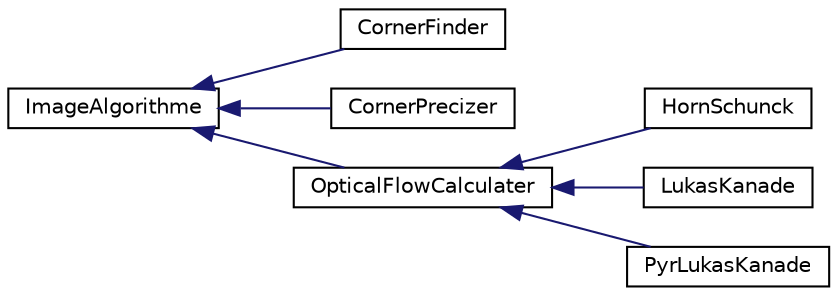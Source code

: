 digraph G
{
  edge [fontname="Helvetica",fontsize="10",labelfontname="Helvetica",labelfontsize="10"];
  node [fontname="Helvetica",fontsize="10",shape=record];
  rankdir="LR";
  Node1 [label="ImageAlgorithme",height=0.2,width=0.4,color="black", fillcolor="white", style="filled",URL="$class_image_algorithme.html"];
  Node1 -> Node2 [dir="back",color="midnightblue",fontsize="10",style="solid",fontname="Helvetica"];
  Node2 [label="CornerFinder",height=0.2,width=0.4,color="black", fillcolor="white", style="filled",URL="$class_corner_finder.html"];
  Node1 -> Node3 [dir="back",color="midnightblue",fontsize="10",style="solid",fontname="Helvetica"];
  Node3 [label="CornerPrecizer",height=0.2,width=0.4,color="black", fillcolor="white", style="filled",URL="$class_corner_precizer.html"];
  Node1 -> Node4 [dir="back",color="midnightblue",fontsize="10",style="solid",fontname="Helvetica"];
  Node4 [label="OpticalFlowCalculater",height=0.2,width=0.4,color="black", fillcolor="white", style="filled",URL="$class_optical_flow_calculater.html"];
  Node4 -> Node5 [dir="back",color="midnightblue",fontsize="10",style="solid",fontname="Helvetica"];
  Node5 [label="HornSchunck",height=0.2,width=0.4,color="black", fillcolor="white", style="filled",URL="$class_horn_schunck.html"];
  Node4 -> Node6 [dir="back",color="midnightblue",fontsize="10",style="solid",fontname="Helvetica"];
  Node6 [label="LukasKanade",height=0.2,width=0.4,color="black", fillcolor="white", style="filled",URL="$class_lukas_kanade.html"];
  Node4 -> Node7 [dir="back",color="midnightblue",fontsize="10",style="solid",fontname="Helvetica"];
  Node7 [label="PyrLukasKanade",height=0.2,width=0.4,color="black", fillcolor="white", style="filled",URL="$class_pyr_lukas_kanade.html"];
}
